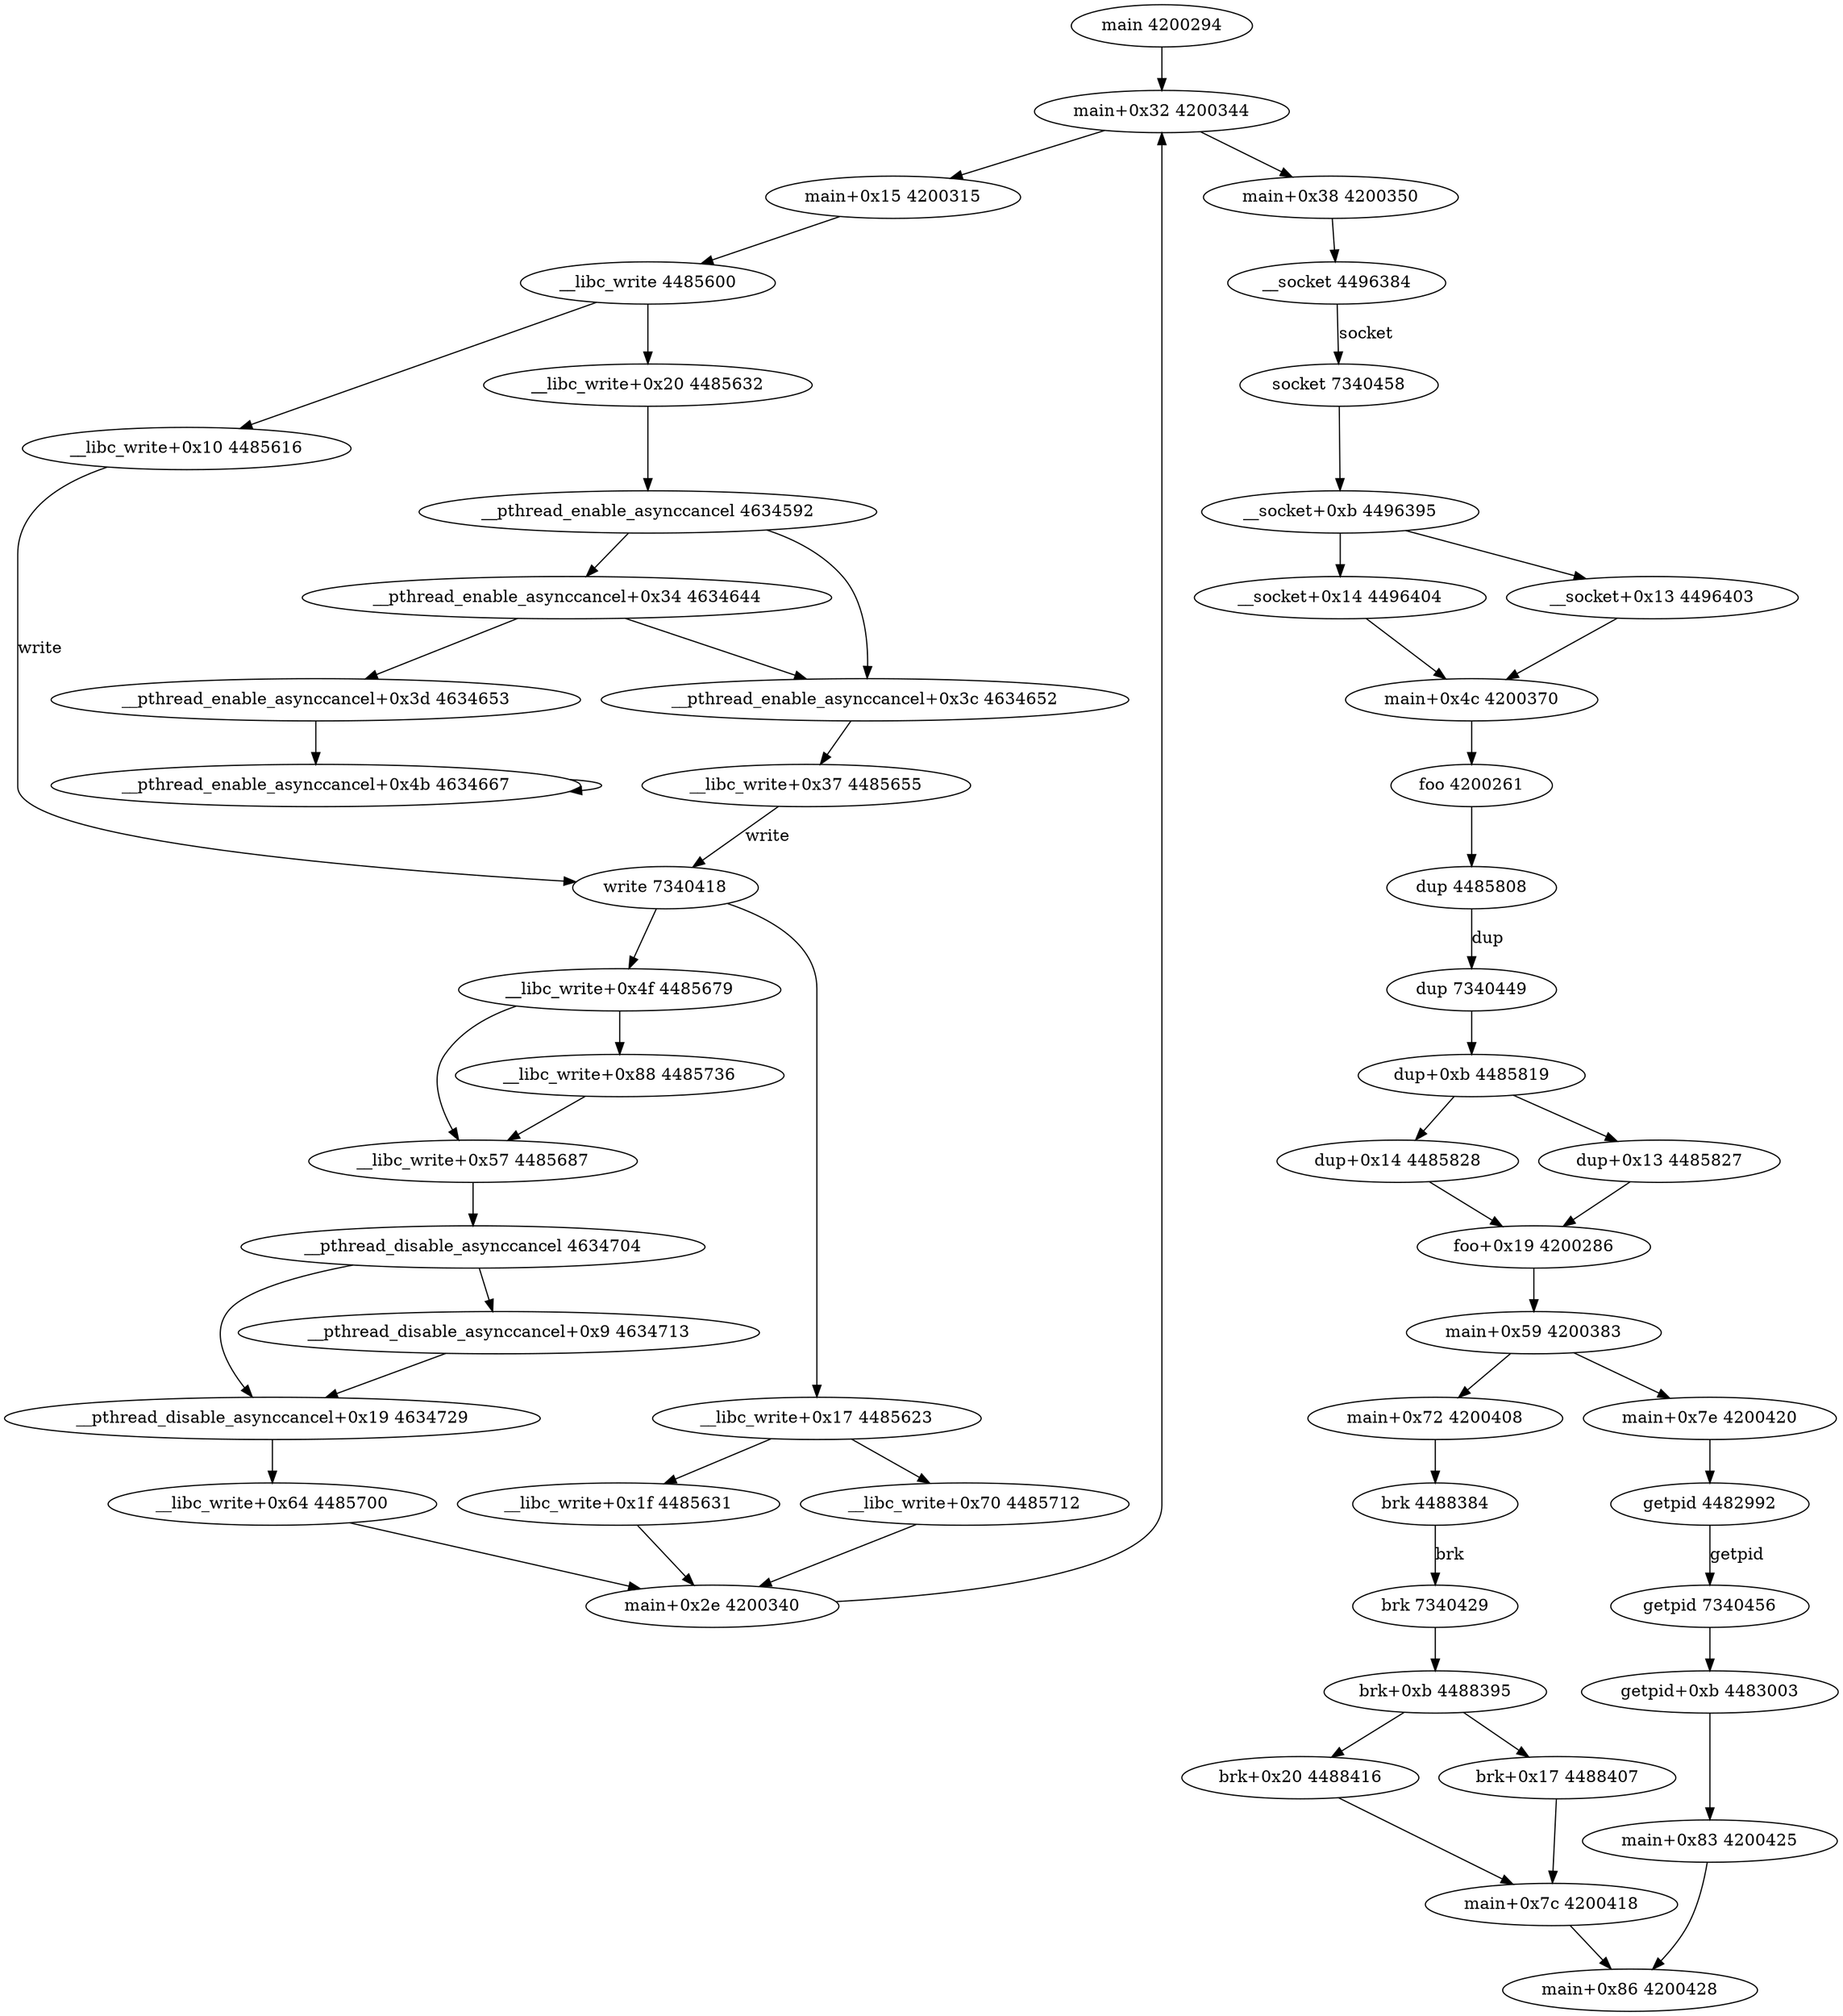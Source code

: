 digraph {
	"main 4200294" -> "main+0x32 4200344" [label=""]
	"main+0x32 4200344" -> "main+0x15 4200315" [label=""]
	"main+0x32 4200344" -> "main+0x38 4200350" [label=""]
	"main+0x15 4200315" -> "__libc_write 4485600" [label=""]
	"main+0x38 4200350" -> "__socket 4496384" [label=""]
	"__libc_write 4485600" -> "__libc_write+0x10 4485616" [label=""]
	"__libc_write 4485600" -> "__libc_write+0x20 4485632" [label=""]
	"__socket 4496384" -> "socket 7340458" [label=socket]
	"socket 7340458" -> "__socket+0xb 4496395" [label=""]
	"__libc_write+0x10 4485616" -> "write 7340418" [label=write]
	"write 7340418" -> "__libc_write+0x17 4485623" [label=""]
	"write 7340418" -> "__libc_write+0x4f 4485679" [label=""]
	"__libc_write+0x20 4485632" -> "__pthread_enable_asynccancel 4634592" [label=""]
	"__socket+0xb 4496395" -> "__socket+0x13 4496403" [label=""]
	"__socket+0xb 4496395" -> "__socket+0x14 4496404" [label=""]
	"__libc_write+0x17 4485623" -> "__libc_write+0x1f 4485631" [label=""]
	"__libc_write+0x17 4485623" -> "__libc_write+0x70 4485712" [label=""]
	"__pthread_enable_asynccancel 4634592" -> "__pthread_enable_asynccancel+0x34 4634644" [label=""]
	"__pthread_enable_asynccancel 4634592" -> "__pthread_enable_asynccancel+0x3c 4634652" [label=""]
	"__socket+0x13 4496403" -> "main+0x4c 4200370" [label=""]
	"__socket+0x14 4496404" -> "main+0x4c 4200370" [label=""]
	"__libc_write+0x1f 4485631" -> "main+0x2e 4200340" [label=""]
	"__libc_write+0x70 4485712" -> "main+0x2e 4200340" [label=""]
	"__pthread_enable_asynccancel+0x34 4634644" -> "__pthread_enable_asynccancel+0x3c 4634652" [label=""]
	"__pthread_enable_asynccancel+0x34 4634644" -> "__pthread_enable_asynccancel+0x3d 4634653" [label=""]
	"__pthread_enable_asynccancel+0x3c 4634652" -> "__libc_write+0x37 4485655" [label=""]
	"main+0x4c 4200370" -> "foo 4200261" [label=""]
	"main+0x2e 4200340" -> "main+0x32 4200344" [label=""]
	"__pthread_enable_asynccancel+0x3d 4634653" -> "__pthread_enable_asynccancel+0x4b 4634667" [label=""]
	"__libc_write+0x37 4485655" -> "write 7340418" [label=write]
	"foo 4200261" -> "dup 4485808" [label=""]
	"__pthread_enable_asynccancel+0x4b 4634667" -> "__pthread_enable_asynccancel+0x4b 4634667" [label=""]
	"__libc_write+0x4f 4485679" -> "__libc_write+0x57 4485687" [label=""]
	"__libc_write+0x4f 4485679" -> "__libc_write+0x88 4485736" [label=""]
	"dup 4485808" -> "dup 7340449" [label=dup]
	"dup 7340449" -> "dup+0xb 4485819" [label=""]
	"__libc_write+0x57 4485687" -> "__pthread_disable_asynccancel 4634704" [label=""]
	"__libc_write+0x88 4485736" -> "__libc_write+0x57 4485687" [label=""]
	"dup+0xb 4485819" -> "dup+0x13 4485827" [label=""]
	"dup+0xb 4485819" -> "dup+0x14 4485828" [label=""]
	"__pthread_disable_asynccancel 4634704" -> "__pthread_disable_asynccancel+0x19 4634729" [label=""]
	"__pthread_disable_asynccancel 4634704" -> "__pthread_disable_asynccancel+0x9 4634713" [label=""]
	"dup+0x13 4485827" -> "foo+0x19 4200286" [label=""]
	"dup+0x14 4485828" -> "foo+0x19 4200286" [label=""]
	"__pthread_disable_asynccancel+0x19 4634729" -> "__libc_write+0x64 4485700" [label=""]
	"__pthread_disable_asynccancel+0x9 4634713" -> "__pthread_disable_asynccancel+0x19 4634729" [label=""]
	"foo+0x19 4200286" -> "main+0x59 4200383" [label=""]
	"__libc_write+0x64 4485700" -> "main+0x2e 4200340" [label=""]
	"main+0x59 4200383" -> "main+0x72 4200408" [label=""]
	"main+0x59 4200383" -> "main+0x7e 4200420" [label=""]
	"main+0x72 4200408" -> "brk 4488384" [label=""]
	"main+0x7e 4200420" -> "getpid 4482992" [label=""]
	"brk 4488384" -> "brk 7340429" [label=brk]
	"brk 7340429" -> "brk+0xb 4488395" [label=""]
	"getpid 4482992" -> "getpid 7340456" [label=getpid]
	"getpid 7340456" -> "getpid+0xb 4483003" [label=""]
	"brk+0xb 4488395" -> "brk+0x20 4488416" [label=""]
	"brk+0xb 4488395" -> "brk+0x17 4488407" [label=""]
	"getpid+0xb 4483003" -> "main+0x83 4200425" [label=""]
	"brk+0x20 4488416" -> "main+0x7c 4200418" [label=""]
	"brk+0x17 4488407" -> "main+0x7c 4200418" [label=""]
	"main+0x83 4200425" -> "main+0x86 4200428" [label=""]
	"main+0x7c 4200418" -> "main+0x86 4200428" [label=""]
}
